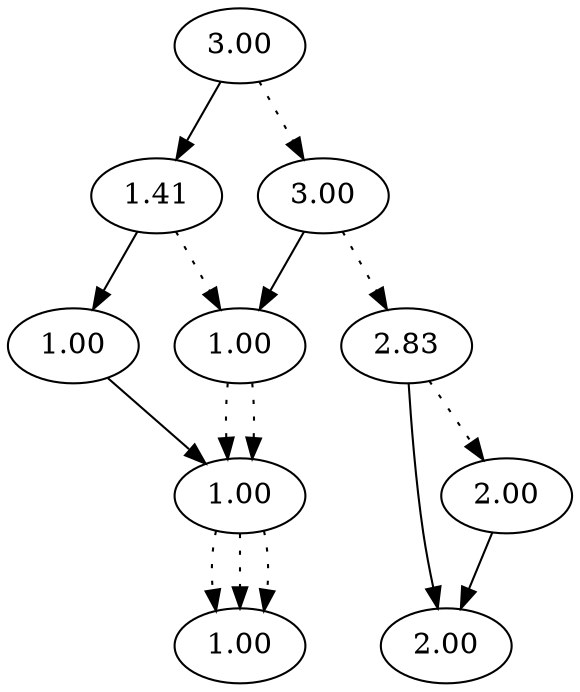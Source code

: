 digraph {
	"0_0" [label=3.00]
	"1_0" [label=1.41]
	"0_0" -> "1_0"
	"2_0" [label=1.00]
	"1_0" -> "2_0"
	"3_0" [label=1.00]
	"2_0" -> "3_0"
	"4_1" [label=1.00]
	"3_0" -> "4_1" [style=dotted]
	"2_1" [label=1.00]
	"1_0" -> "2_1" [style=dotted]
	"3_0" [label=1.00]
	"2_1" -> "3_0" [style=dotted]
	"4_1" [label=1.00]
	"3_0" -> "4_1" [style=dotted]
	"1_1" [label=3.00]
	"0_0" -> "1_1" [style=dotted]
	"2_1" [label=1.00]
	"1_1" -> "2_1"
	"3_0" [label=1.00]
	"2_1" -> "3_0" [style=dotted]
	"4_1" [label=1.00]
	"3_0" -> "4_1" [style=dotted]
	"2_3" [label=2.83]
	"1_1" -> "2_3" [style=dotted]
	"4_12" [label=2.00]
	"2_3" -> "4_12"
	"3_7" [label=2.00]
	"2_3" -> "3_7" [style=dotted]
	"4_12" [label=2.00]
	"3_7" -> "4_12"
}
